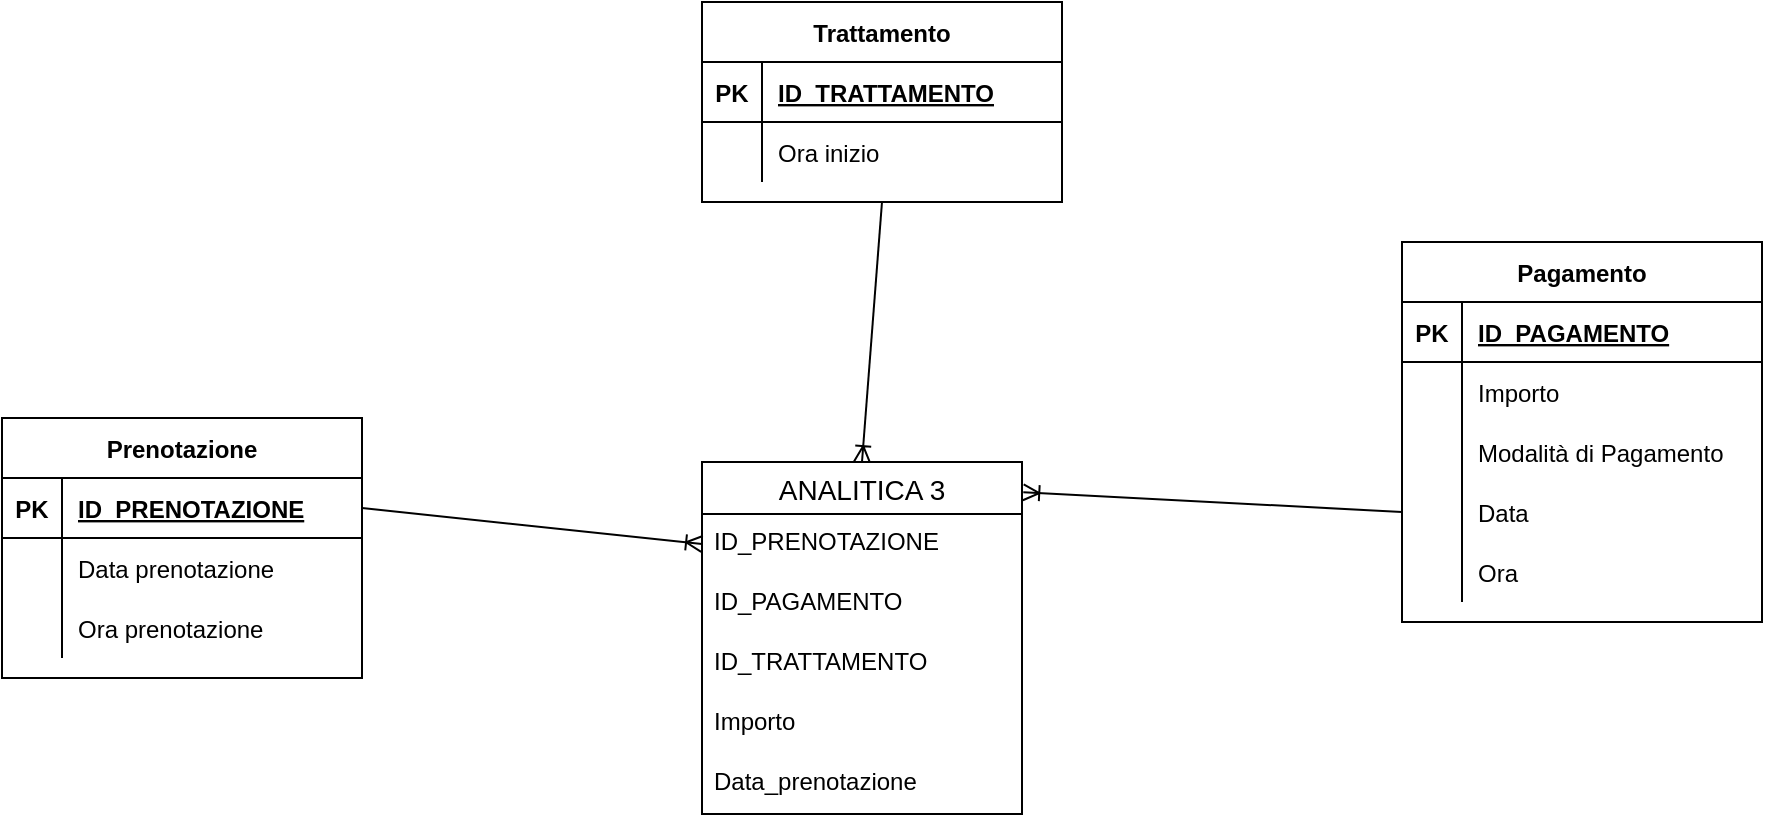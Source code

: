 <mxfile version="13.9.9" type="device"><diagram id="omb_yLkA5by02C62Nvnb" name="Pagina-1"><mxGraphModel dx="1851" dy="584" grid="1" gridSize="10" guides="1" tooltips="1" connect="1" arrows="1" fold="1" page="1" pageScale="1" pageWidth="827" pageHeight="1169" math="0" shadow="0"><root><mxCell id="0"/><mxCell id="1" parent="0"/><mxCell id="v3LNvyxajXQCxVNT6dip-1" value="ANALITICA 3" style="swimlane;fontStyle=0;childLayout=stackLayout;horizontal=1;startSize=26;horizontalStack=0;resizeParent=1;resizeParentMax=0;resizeLast=0;collapsible=1;marginBottom=0;align=center;fontSize=14;" parent="1" vertex="1"><mxGeometry x="340" y="250" width="160" height="176" as="geometry"/></mxCell><mxCell id="v3LNvyxajXQCxVNT6dip-2" value="ID_PRENOTAZIONE" style="text;strokeColor=none;fillColor=none;spacingLeft=4;spacingRight=4;overflow=hidden;rotatable=0;points=[[0,0.5],[1,0.5]];portConstraint=eastwest;fontSize=12;" parent="v3LNvyxajXQCxVNT6dip-1" vertex="1"><mxGeometry y="26" width="160" height="30" as="geometry"/></mxCell><mxCell id="v3LNvyxajXQCxVNT6dip-3" value="ID_PAGAMENTO" style="text;strokeColor=none;fillColor=none;spacingLeft=4;spacingRight=4;overflow=hidden;rotatable=0;points=[[0,0.5],[1,0.5]];portConstraint=eastwest;fontSize=12;" parent="v3LNvyxajXQCxVNT6dip-1" vertex="1"><mxGeometry y="56" width="160" height="30" as="geometry"/></mxCell><mxCell id="v3LNvyxajXQCxVNT6dip-4" value="ID_TRATTAMENTO" style="text;strokeColor=none;fillColor=none;spacingLeft=4;spacingRight=4;overflow=hidden;rotatable=0;points=[[0,0.5],[1,0.5]];portConstraint=eastwest;fontSize=12;" parent="v3LNvyxajXQCxVNT6dip-1" vertex="1"><mxGeometry y="86" width="160" height="30" as="geometry"/></mxCell><mxCell id="v3LNvyxajXQCxVNT6dip-47" value="Importo" style="text;strokeColor=none;fillColor=none;spacingLeft=4;spacingRight=4;overflow=hidden;rotatable=0;points=[[0,0.5],[1,0.5]];portConstraint=eastwest;fontSize=12;" parent="v3LNvyxajXQCxVNT6dip-1" vertex="1"><mxGeometry y="116" width="160" height="30" as="geometry"/></mxCell><mxCell id="v3LNvyxajXQCxVNT6dip-48" value="Data_prenotazione" style="text;strokeColor=none;fillColor=none;spacingLeft=4;spacingRight=4;overflow=hidden;rotatable=0;points=[[0,0.5],[1,0.5]];portConstraint=eastwest;fontSize=12;" parent="v3LNvyxajXQCxVNT6dip-1" vertex="1"><mxGeometry y="146" width="160" height="30" as="geometry"/></mxCell><mxCell id="v3LNvyxajXQCxVNT6dip-5" value="Trattamento" style="shape=table;startSize=30;container=1;collapsible=1;childLayout=tableLayout;fixedRows=1;rowLines=0;fontStyle=1;align=center;resizeLast=1;" parent="1" vertex="1"><mxGeometry x="340" y="20" width="180" height="100" as="geometry"/></mxCell><mxCell id="v3LNvyxajXQCxVNT6dip-6" value="" style="shape=partialRectangle;collapsible=0;dropTarget=0;pointerEvents=0;fillColor=none;top=0;left=0;bottom=1;right=0;points=[[0,0.5],[1,0.5]];portConstraint=eastwest;" parent="v3LNvyxajXQCxVNT6dip-5" vertex="1"><mxGeometry y="30" width="180" height="30" as="geometry"/></mxCell><mxCell id="v3LNvyxajXQCxVNT6dip-7" value="PK" style="shape=partialRectangle;connectable=0;fillColor=none;top=0;left=0;bottom=0;right=0;fontStyle=1;overflow=hidden;" parent="v3LNvyxajXQCxVNT6dip-6" vertex="1"><mxGeometry width="30" height="30" as="geometry"/></mxCell><mxCell id="v3LNvyxajXQCxVNT6dip-8" value="ID_TRATTAMENTO" style="shape=partialRectangle;connectable=0;fillColor=none;top=0;left=0;bottom=0;right=0;align=left;spacingLeft=6;fontStyle=5;overflow=hidden;" parent="v3LNvyxajXQCxVNT6dip-6" vertex="1"><mxGeometry x="30" width="150" height="30" as="geometry"/></mxCell><mxCell id="v3LNvyxajXQCxVNT6dip-9" value="" style="shape=partialRectangle;collapsible=0;dropTarget=0;pointerEvents=0;fillColor=none;top=0;left=0;bottom=0;right=0;points=[[0,0.5],[1,0.5]];portConstraint=eastwest;" parent="v3LNvyxajXQCxVNT6dip-5" vertex="1"><mxGeometry y="60" width="180" height="30" as="geometry"/></mxCell><mxCell id="v3LNvyxajXQCxVNT6dip-10" value="" style="shape=partialRectangle;connectable=0;fillColor=none;top=0;left=0;bottom=0;right=0;editable=1;overflow=hidden;" parent="v3LNvyxajXQCxVNT6dip-9" vertex="1"><mxGeometry width="30" height="30" as="geometry"/></mxCell><mxCell id="v3LNvyxajXQCxVNT6dip-11" value="Ora inizio " style="shape=partialRectangle;connectable=0;fillColor=none;top=0;left=0;bottom=0;right=0;align=left;spacingLeft=6;overflow=hidden;" parent="v3LNvyxajXQCxVNT6dip-9" vertex="1"><mxGeometry x="30" width="150" height="30" as="geometry"/></mxCell><mxCell id="v3LNvyxajXQCxVNT6dip-18" value="Pagamento" style="shape=table;startSize=30;container=1;collapsible=1;childLayout=tableLayout;fixedRows=1;rowLines=0;fontStyle=1;align=center;resizeLast=1;" parent="1" vertex="1"><mxGeometry x="690" y="140" width="180" height="190" as="geometry"/></mxCell><mxCell id="v3LNvyxajXQCxVNT6dip-19" value="" style="shape=partialRectangle;collapsible=0;dropTarget=0;pointerEvents=0;fillColor=none;top=0;left=0;bottom=1;right=0;points=[[0,0.5],[1,0.5]];portConstraint=eastwest;" parent="v3LNvyxajXQCxVNT6dip-18" vertex="1"><mxGeometry y="30" width="180" height="30" as="geometry"/></mxCell><mxCell id="v3LNvyxajXQCxVNT6dip-20" value="PK" style="shape=partialRectangle;connectable=0;fillColor=none;top=0;left=0;bottom=0;right=0;fontStyle=1;overflow=hidden;" parent="v3LNvyxajXQCxVNT6dip-19" vertex="1"><mxGeometry width="30" height="30" as="geometry"/></mxCell><mxCell id="v3LNvyxajXQCxVNT6dip-21" value="ID_PAGAMENTO" style="shape=partialRectangle;connectable=0;fillColor=none;top=0;left=0;bottom=0;right=0;align=left;spacingLeft=6;fontStyle=5;overflow=hidden;" parent="v3LNvyxajXQCxVNT6dip-19" vertex="1"><mxGeometry x="30" width="150" height="30" as="geometry"/></mxCell><mxCell id="v3LNvyxajXQCxVNT6dip-22" value="" style="shape=partialRectangle;collapsible=0;dropTarget=0;pointerEvents=0;fillColor=none;top=0;left=0;bottom=0;right=0;points=[[0,0.5],[1,0.5]];portConstraint=eastwest;" parent="v3LNvyxajXQCxVNT6dip-18" vertex="1"><mxGeometry y="60" width="180" height="30" as="geometry"/></mxCell><mxCell id="v3LNvyxajXQCxVNT6dip-23" value="" style="shape=partialRectangle;connectable=0;fillColor=none;top=0;left=0;bottom=0;right=0;editable=1;overflow=hidden;" parent="v3LNvyxajXQCxVNT6dip-22" vertex="1"><mxGeometry width="30" height="30" as="geometry"/></mxCell><mxCell id="v3LNvyxajXQCxVNT6dip-24" value="Importo" style="shape=partialRectangle;connectable=0;fillColor=none;top=0;left=0;bottom=0;right=0;align=left;spacingLeft=6;overflow=hidden;" parent="v3LNvyxajXQCxVNT6dip-22" vertex="1"><mxGeometry x="30" width="150" height="30" as="geometry"/></mxCell><mxCell id="v3LNvyxajXQCxVNT6dip-25" value="" style="shape=partialRectangle;collapsible=0;dropTarget=0;pointerEvents=0;fillColor=none;top=0;left=0;bottom=0;right=0;points=[[0,0.5],[1,0.5]];portConstraint=eastwest;" parent="v3LNvyxajXQCxVNT6dip-18" vertex="1"><mxGeometry y="90" width="180" height="30" as="geometry"/></mxCell><mxCell id="v3LNvyxajXQCxVNT6dip-26" value="" style="shape=partialRectangle;connectable=0;fillColor=none;top=0;left=0;bottom=0;right=0;editable=1;overflow=hidden;" parent="v3LNvyxajXQCxVNT6dip-25" vertex="1"><mxGeometry width="30" height="30" as="geometry"/></mxCell><mxCell id="v3LNvyxajXQCxVNT6dip-27" value="Modalità di Pagamento" style="shape=partialRectangle;connectable=0;fillColor=none;top=0;left=0;bottom=0;right=0;align=left;spacingLeft=6;overflow=hidden;" parent="v3LNvyxajXQCxVNT6dip-25" vertex="1"><mxGeometry x="30" width="150" height="30" as="geometry"/></mxCell><mxCell id="v3LNvyxajXQCxVNT6dip-28" value="" style="shape=partialRectangle;collapsible=0;dropTarget=0;pointerEvents=0;fillColor=none;top=0;left=0;bottom=0;right=0;points=[[0,0.5],[1,0.5]];portConstraint=eastwest;" parent="v3LNvyxajXQCxVNT6dip-18" vertex="1"><mxGeometry y="120" width="180" height="30" as="geometry"/></mxCell><mxCell id="v3LNvyxajXQCxVNT6dip-29" value="" style="shape=partialRectangle;connectable=0;fillColor=none;top=0;left=0;bottom=0;right=0;editable=1;overflow=hidden;" parent="v3LNvyxajXQCxVNT6dip-28" vertex="1"><mxGeometry width="30" height="30" as="geometry"/></mxCell><mxCell id="v3LNvyxajXQCxVNT6dip-30" value="Data" style="shape=partialRectangle;connectable=0;fillColor=none;top=0;left=0;bottom=0;right=0;align=left;spacingLeft=6;overflow=hidden;" parent="v3LNvyxajXQCxVNT6dip-28" vertex="1"><mxGeometry x="30" width="150" height="30" as="geometry"/></mxCell><mxCell id="v3LNvyxajXQCxVNT6dip-44" style="shape=partialRectangle;collapsible=0;dropTarget=0;pointerEvents=0;fillColor=none;top=0;left=0;bottom=0;right=0;points=[[0,0.5],[1,0.5]];portConstraint=eastwest;" parent="v3LNvyxajXQCxVNT6dip-18" vertex="1"><mxGeometry y="150" width="180" height="30" as="geometry"/></mxCell><mxCell id="v3LNvyxajXQCxVNT6dip-45" style="shape=partialRectangle;connectable=0;fillColor=none;top=0;left=0;bottom=0;right=0;editable=1;overflow=hidden;" parent="v3LNvyxajXQCxVNT6dip-44" vertex="1"><mxGeometry width="30" height="30" as="geometry"/></mxCell><mxCell id="v3LNvyxajXQCxVNT6dip-46" value="Ora" style="shape=partialRectangle;connectable=0;fillColor=none;top=0;left=0;bottom=0;right=0;align=left;spacingLeft=6;overflow=hidden;" parent="v3LNvyxajXQCxVNT6dip-44" vertex="1"><mxGeometry x="30" width="150" height="30" as="geometry"/></mxCell><mxCell id="v3LNvyxajXQCxVNT6dip-31" value="Prenotazione" style="shape=table;startSize=30;container=1;collapsible=1;childLayout=tableLayout;fixedRows=1;rowLines=0;fontStyle=1;align=center;resizeLast=1;" parent="1" vertex="1"><mxGeometry x="-10" y="228" width="180" height="130" as="geometry"/></mxCell><mxCell id="v3LNvyxajXQCxVNT6dip-32" value="" style="shape=partialRectangle;collapsible=0;dropTarget=0;pointerEvents=0;fillColor=none;top=0;left=0;bottom=1;right=0;points=[[0,0.5],[1,0.5]];portConstraint=eastwest;" parent="v3LNvyxajXQCxVNT6dip-31" vertex="1"><mxGeometry y="30" width="180" height="30" as="geometry"/></mxCell><mxCell id="v3LNvyxajXQCxVNT6dip-33" value="PK" style="shape=partialRectangle;connectable=0;fillColor=none;top=0;left=0;bottom=0;right=0;fontStyle=1;overflow=hidden;" parent="v3LNvyxajXQCxVNT6dip-32" vertex="1"><mxGeometry width="30" height="30" as="geometry"/></mxCell><mxCell id="v3LNvyxajXQCxVNT6dip-34" value="ID_PRENOTAZIONE" style="shape=partialRectangle;connectable=0;fillColor=none;top=0;left=0;bottom=0;right=0;align=left;spacingLeft=6;fontStyle=5;overflow=hidden;" parent="v3LNvyxajXQCxVNT6dip-32" vertex="1"><mxGeometry x="30" width="150" height="30" as="geometry"/></mxCell><mxCell id="v3LNvyxajXQCxVNT6dip-35" value="" style="shape=partialRectangle;collapsible=0;dropTarget=0;pointerEvents=0;fillColor=none;top=0;left=0;bottom=0;right=0;points=[[0,0.5],[1,0.5]];portConstraint=eastwest;" parent="v3LNvyxajXQCxVNT6dip-31" vertex="1"><mxGeometry y="60" width="180" height="30" as="geometry"/></mxCell><mxCell id="v3LNvyxajXQCxVNT6dip-36" value="" style="shape=partialRectangle;connectable=0;fillColor=none;top=0;left=0;bottom=0;right=0;editable=1;overflow=hidden;" parent="v3LNvyxajXQCxVNT6dip-35" vertex="1"><mxGeometry width="30" height="30" as="geometry"/></mxCell><mxCell id="v3LNvyxajXQCxVNT6dip-37" value="Data prenotazione" style="shape=partialRectangle;connectable=0;fillColor=none;top=0;left=0;bottom=0;right=0;align=left;spacingLeft=6;overflow=hidden;" parent="v3LNvyxajXQCxVNT6dip-35" vertex="1"><mxGeometry x="30" width="150" height="30" as="geometry"/></mxCell><mxCell id="v3LNvyxajXQCxVNT6dip-38" value="" style="shape=partialRectangle;collapsible=0;dropTarget=0;pointerEvents=0;fillColor=none;top=0;left=0;bottom=0;right=0;points=[[0,0.5],[1,0.5]];portConstraint=eastwest;" parent="v3LNvyxajXQCxVNT6dip-31" vertex="1"><mxGeometry y="90" width="180" height="30" as="geometry"/></mxCell><mxCell id="v3LNvyxajXQCxVNT6dip-39" value="" style="shape=partialRectangle;connectable=0;fillColor=none;top=0;left=0;bottom=0;right=0;editable=1;overflow=hidden;" parent="v3LNvyxajXQCxVNT6dip-38" vertex="1"><mxGeometry width="30" height="30" as="geometry"/></mxCell><mxCell id="v3LNvyxajXQCxVNT6dip-40" value="Ora prenotazione" style="shape=partialRectangle;connectable=0;fillColor=none;top=0;left=0;bottom=0;right=0;align=left;spacingLeft=6;overflow=hidden;" parent="v3LNvyxajXQCxVNT6dip-38" vertex="1"><mxGeometry x="30" width="150" height="30" as="geometry"/></mxCell><mxCell id="v3LNvyxajXQCxVNT6dip-49" value="" style="endArrow=none;html=1;rounded=0;entryX=0.5;entryY=1;entryDx=0;entryDy=0;exitX=0.5;exitY=0;exitDx=0;exitDy=0;startArrow=ERoneToMany;startFill=0;" parent="1" source="v3LNvyxajXQCxVNT6dip-1" target="v3LNvyxajXQCxVNT6dip-5" edge="1"><mxGeometry relative="1" as="geometry"><mxPoint x="370" y="300" as="sourcePoint"/><mxPoint x="530" y="300" as="targetPoint"/></mxGeometry></mxCell><mxCell id="v3LNvyxajXQCxVNT6dip-50" value="" style="endArrow=none;html=1;rounded=0;entryX=0;entryY=0.5;entryDx=0;entryDy=0;exitX=1.004;exitY=0.086;exitDx=0;exitDy=0;startArrow=ERoneToMany;startFill=0;exitPerimeter=0;" parent="1" source="v3LNvyxajXQCxVNT6dip-1" target="v3LNvyxajXQCxVNT6dip-28" edge="1"><mxGeometry relative="1" as="geometry"><mxPoint x="590" y="240" as="sourcePoint"/><mxPoint x="600" y="110" as="targetPoint"/></mxGeometry></mxCell><mxCell id="v3LNvyxajXQCxVNT6dip-51" value="" style="endArrow=none;html=1;rounded=0;entryX=1;entryY=0.5;entryDx=0;entryDy=0;exitX=0;exitY=0.5;exitDx=0;exitDy=0;startArrow=ERoneToMany;startFill=0;" parent="1" source="v3LNvyxajXQCxVNT6dip-2" target="v3LNvyxajXQCxVNT6dip-32" edge="1"><mxGeometry relative="1" as="geometry"><mxPoint x="250" y="310" as="sourcePoint"/><mxPoint x="260" y="180" as="targetPoint"/></mxGeometry></mxCell></root></mxGraphModel></diagram></mxfile>